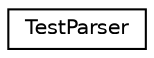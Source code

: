 digraph "Graphical Class Hierarchy"
{
  edge [fontname="Helvetica",fontsize="10",labelfontname="Helvetica",labelfontsize="10"];
  node [fontname="Helvetica",fontsize="10",shape=record];
  rankdir="LR";
  Node1 [label="TestParser",height=0.2,width=0.4,color="black", fillcolor="white", style="filled",URL="$class_test_parser.html"];
}
